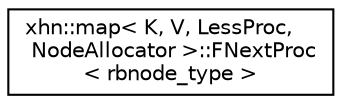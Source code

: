 digraph "Graphical Class Hierarchy"
{
  edge [fontname="Helvetica",fontsize="10",labelfontname="Helvetica",labelfontsize="10"];
  node [fontname="Helvetica",fontsize="10",shape=record];
  rankdir="LR";
  Node1 [label="xhn::map\< K, V, LessProc,\l NodeAllocator \>::FNextProc\l\< rbnode_type \>",height=0.2,width=0.4,color="black", fillcolor="white", style="filled",URL="$structxhn_1_1map_1_1_f_next_proc.html"];
}
